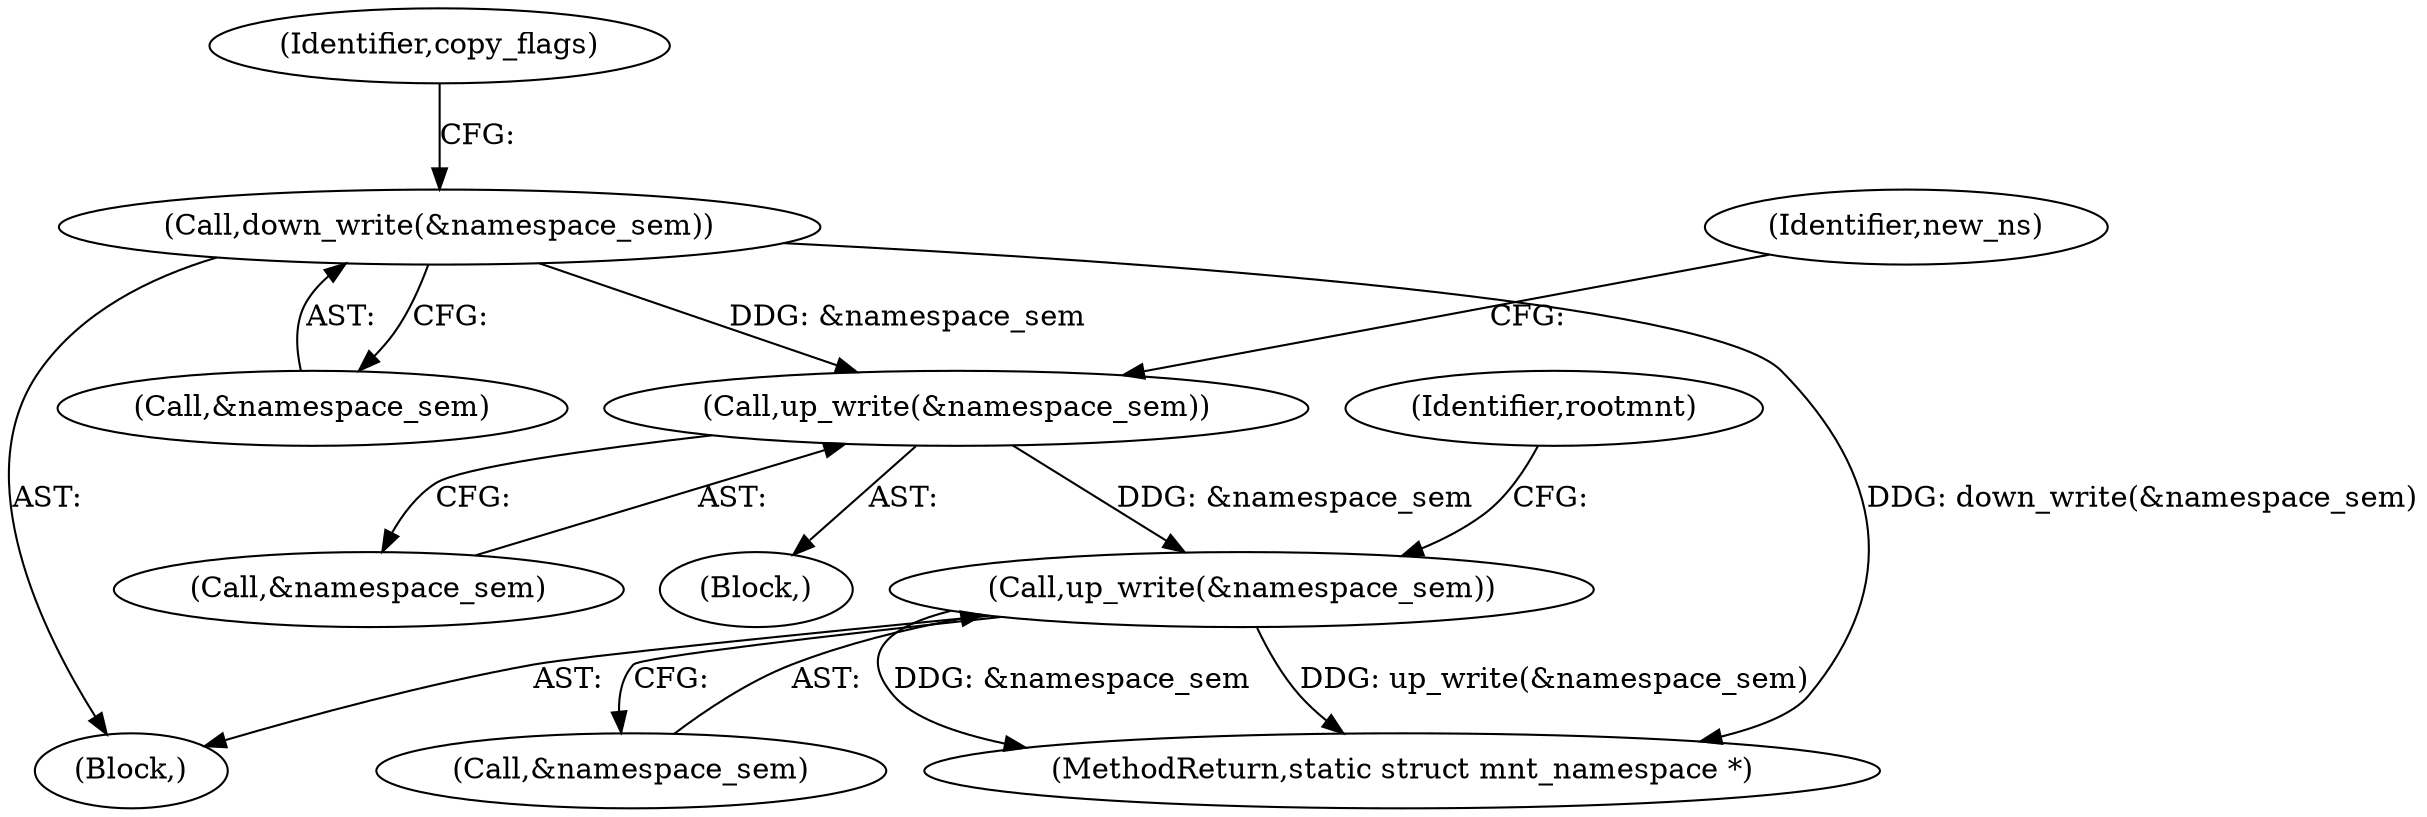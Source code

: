 digraph "0_linux_132c94e31b8bca8ea921f9f96a57d684fa4ae0a9_0@API" {
"1000162" [label="(Call,up_write(&namespace_sem))"];
"1000134" [label="(Call,down_write(&namespace_sem))"];
"1000250" [label="(Call,up_write(&namespace_sem))"];
"1000251" [label="(Call,&namespace_sem)"];
"1000166" [label="(Identifier,new_ns)"];
"1000134" [label="(Call,down_write(&namespace_sem))"];
"1000135" [label="(Call,&namespace_sem)"];
"1000263" [label="(MethodReturn,static struct mnt_namespace *)"];
"1000254" [label="(Identifier,rootmnt)"];
"1000138" [label="(Identifier,copy_flags)"];
"1000163" [label="(Call,&namespace_sem)"];
"1000106" [label="(Block,)"];
"1000161" [label="(Block,)"];
"1000250" [label="(Call,up_write(&namespace_sem))"];
"1000162" [label="(Call,up_write(&namespace_sem))"];
"1000162" -> "1000161"  [label="AST: "];
"1000162" -> "1000163"  [label="CFG: "];
"1000163" -> "1000162"  [label="AST: "];
"1000166" -> "1000162"  [label="CFG: "];
"1000134" -> "1000162"  [label="DDG: &namespace_sem"];
"1000162" -> "1000250"  [label="DDG: &namespace_sem"];
"1000134" -> "1000106"  [label="AST: "];
"1000134" -> "1000135"  [label="CFG: "];
"1000135" -> "1000134"  [label="AST: "];
"1000138" -> "1000134"  [label="CFG: "];
"1000134" -> "1000263"  [label="DDG: down_write(&namespace_sem)"];
"1000250" -> "1000106"  [label="AST: "];
"1000250" -> "1000251"  [label="CFG: "];
"1000251" -> "1000250"  [label="AST: "];
"1000254" -> "1000250"  [label="CFG: "];
"1000250" -> "1000263"  [label="DDG: &namespace_sem"];
"1000250" -> "1000263"  [label="DDG: up_write(&namespace_sem)"];
}
